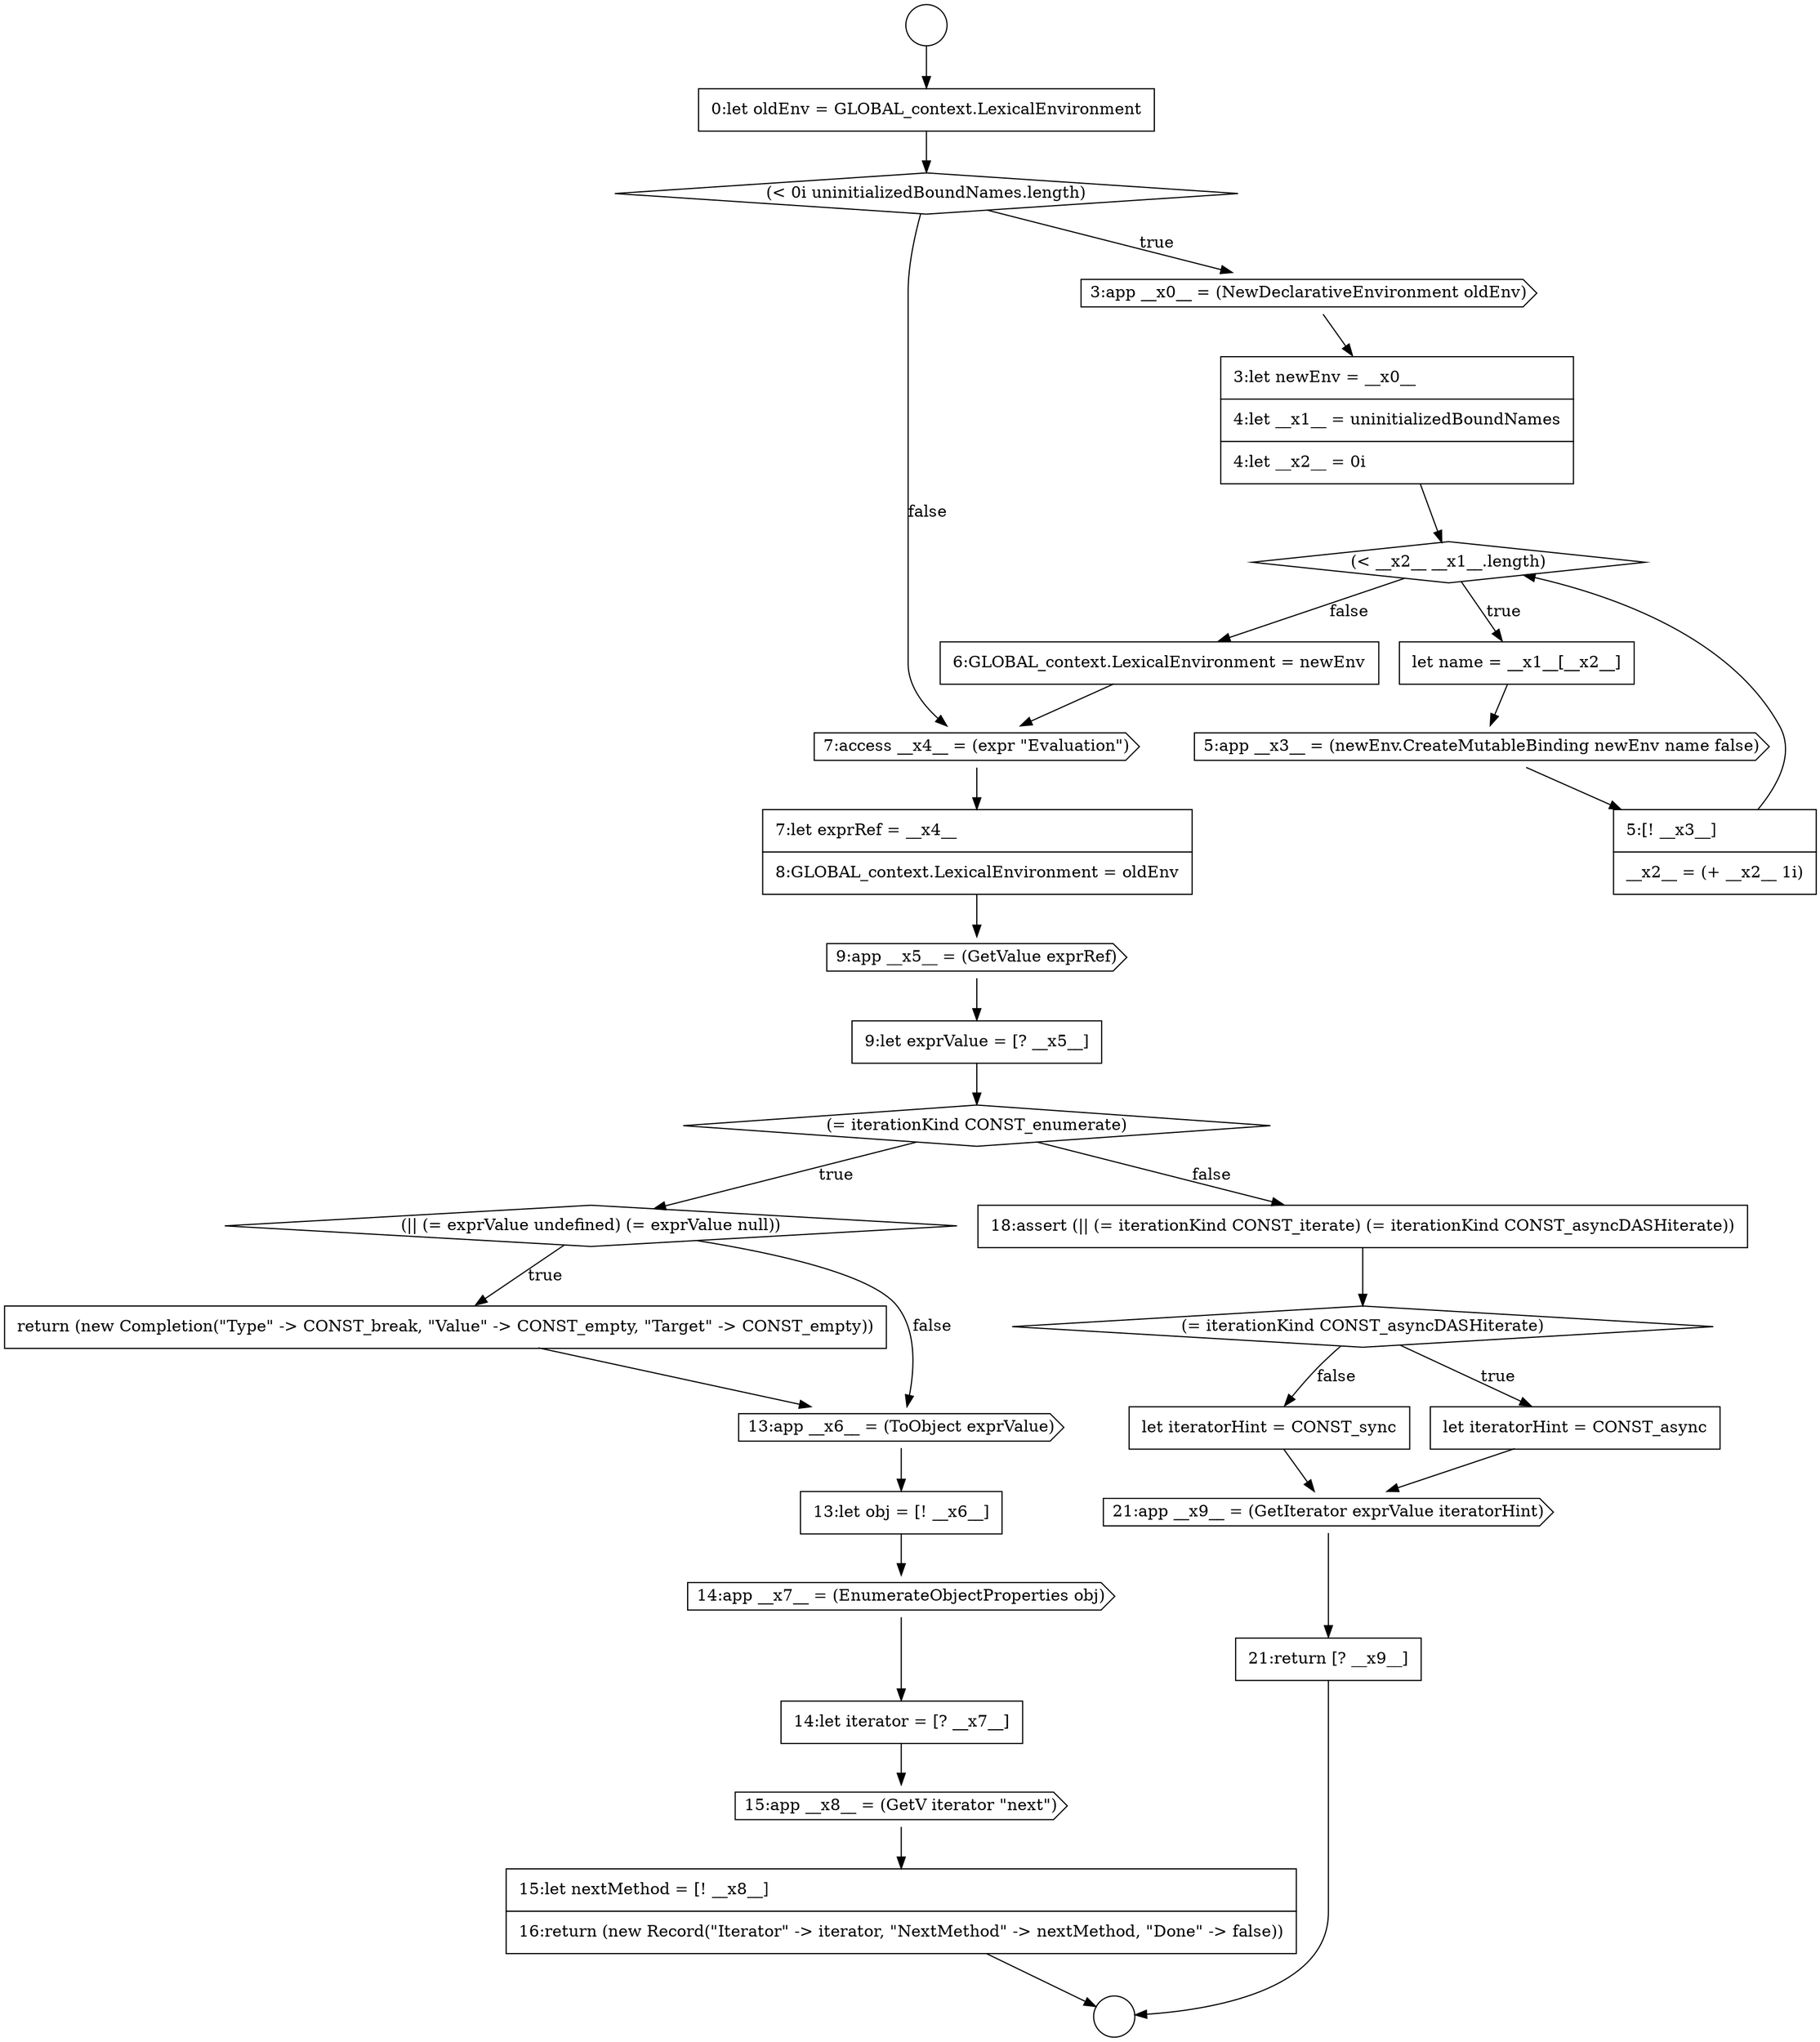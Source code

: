 digraph {
  node0 [shape=circle label=" " color="black" fillcolor="white" style=filled]
  node5 [shape=none, margin=0, label=<<font color="black">
    <table border="0" cellborder="1" cellspacing="0" cellpadding="10">
      <tr><td align="left">3:let newEnv = __x0__</td></tr>
      <tr><td align="left">4:let __x1__ = uninitializedBoundNames</td></tr>
      <tr><td align="left">4:let __x2__ = 0i</td></tr>
    </table>
  </font>> color="black" fillcolor="white" style=filled]
  node10 [shape=none, margin=0, label=<<font color="black">
    <table border="0" cellborder="1" cellspacing="0" cellpadding="10">
      <tr><td align="left">6:GLOBAL_context.LexicalEnvironment = newEnv</td></tr>
    </table>
  </font>> color="black" fillcolor="white" style=filled]
  node14 [shape=none, margin=0, label=<<font color="black">
    <table border="0" cellborder="1" cellspacing="0" cellpadding="10">
      <tr><td align="left">9:let exprValue = [? __x5__]</td></tr>
    </table>
  </font>> color="black" fillcolor="white" style=filled]
  node1 [shape=circle label=" " color="black" fillcolor="white" style=filled]
  node6 [shape=diamond, label=<<font color="black">(&lt; __x2__ __x1__.length)</font>> color="black" fillcolor="white" style=filled]
  node9 [shape=none, margin=0, label=<<font color="black">
    <table border="0" cellborder="1" cellspacing="0" cellpadding="10">
      <tr><td align="left">5:[! __x3__]</td></tr>
      <tr><td align="left">__x2__ = (+ __x2__ 1i)</td></tr>
    </table>
  </font>> color="black" fillcolor="white" style=filled]
  node13 [shape=cds, label=<<font color="black">9:app __x5__ = (GetValue exprRef)</font>> color="black" fillcolor="white" style=filled]
  node2 [shape=none, margin=0, label=<<font color="black">
    <table border="0" cellborder="1" cellspacing="0" cellpadding="10">
      <tr><td align="left">0:let oldEnv = GLOBAL_context.LexicalEnvironment</td></tr>
    </table>
  </font>> color="black" fillcolor="white" style=filled]
  node17 [shape=none, margin=0, label=<<font color="black">
    <table border="0" cellborder="1" cellspacing="0" cellpadding="10">
      <tr><td align="left">return (new Completion(&quot;Type&quot; -&gt; CONST_break, &quot;Value&quot; -&gt; CONST_empty, &quot;Target&quot; -&gt; CONST_empty))</td></tr>
    </table>
  </font>> color="black" fillcolor="white" style=filled]
  node12 [shape=none, margin=0, label=<<font color="black">
    <table border="0" cellborder="1" cellspacing="0" cellpadding="10">
      <tr><td align="left">7:let exprRef = __x4__</td></tr>
      <tr><td align="left">8:GLOBAL_context.LexicalEnvironment = oldEnv</td></tr>
    </table>
  </font>> color="black" fillcolor="white" style=filled]
  node7 [shape=none, margin=0, label=<<font color="black">
    <table border="0" cellborder="1" cellspacing="0" cellpadding="10">
      <tr><td align="left">let name = __x1__[__x2__]</td></tr>
    </table>
  </font>> color="black" fillcolor="white" style=filled]
  node3 [shape=diamond, label=<<font color="black">(&lt; 0i uninitializedBoundNames.length)</font>> color="black" fillcolor="white" style=filled]
  node18 [shape=cds, label=<<font color="black">13:app __x6__ = (ToObject exprValue)</font>> color="black" fillcolor="white" style=filled]
  node16 [shape=diamond, label=<<font color="black">(|| (= exprValue undefined) (= exprValue null))</font>> color="black" fillcolor="white" style=filled]
  node11 [shape=cds, label=<<font color="black">7:access __x4__ = (expr &quot;Evaluation&quot;)</font>> color="black" fillcolor="white" style=filled]
  node8 [shape=cds, label=<<font color="black">5:app __x3__ = (newEnv.CreateMutableBinding newEnv name false)</font>> color="black" fillcolor="white" style=filled]
  node19 [shape=none, margin=0, label=<<font color="black">
    <table border="0" cellborder="1" cellspacing="0" cellpadding="10">
      <tr><td align="left">13:let obj = [! __x6__]</td></tr>
    </table>
  </font>> color="black" fillcolor="white" style=filled]
  node4 [shape=cds, label=<<font color="black">3:app __x0__ = (NewDeclarativeEnvironment oldEnv)</font>> color="black" fillcolor="white" style=filled]
  node15 [shape=diamond, label=<<font color="black">(= iterationKind CONST_enumerate)</font>> color="black" fillcolor="white" style=filled]
  node24 [shape=none, margin=0, label=<<font color="black">
    <table border="0" cellborder="1" cellspacing="0" cellpadding="10">
      <tr><td align="left">18:assert (|| (= iterationKind CONST_iterate) (= iterationKind CONST_asyncDASHiterate))</td></tr>
    </table>
  </font>> color="black" fillcolor="white" style=filled]
  node25 [shape=diamond, label=<<font color="black">(= iterationKind CONST_asyncDASHiterate)</font>> color="black" fillcolor="white" style=filled]
  node20 [shape=cds, label=<<font color="black">14:app __x7__ = (EnumerateObjectProperties obj)</font>> color="black" fillcolor="white" style=filled]
  node29 [shape=none, margin=0, label=<<font color="black">
    <table border="0" cellborder="1" cellspacing="0" cellpadding="10">
      <tr><td align="left">21:return [? __x9__]</td></tr>
    </table>
  </font>> color="black" fillcolor="white" style=filled]
  node28 [shape=cds, label=<<font color="black">21:app __x9__ = (GetIterator exprValue iteratorHint)</font>> color="black" fillcolor="white" style=filled]
  node21 [shape=none, margin=0, label=<<font color="black">
    <table border="0" cellborder="1" cellspacing="0" cellpadding="10">
      <tr><td align="left">14:let iterator = [? __x7__]</td></tr>
    </table>
  </font>> color="black" fillcolor="white" style=filled]
  node22 [shape=cds, label=<<font color="black">15:app __x8__ = (GetV iterator &quot;next&quot;)</font>> color="black" fillcolor="white" style=filled]
  node27 [shape=none, margin=0, label=<<font color="black">
    <table border="0" cellborder="1" cellspacing="0" cellpadding="10">
      <tr><td align="left">let iteratorHint = CONST_sync</td></tr>
    </table>
  </font>> color="black" fillcolor="white" style=filled]
  node26 [shape=none, margin=0, label=<<font color="black">
    <table border="0" cellborder="1" cellspacing="0" cellpadding="10">
      <tr><td align="left">let iteratorHint = CONST_async</td></tr>
    </table>
  </font>> color="black" fillcolor="white" style=filled]
  node23 [shape=none, margin=0, label=<<font color="black">
    <table border="0" cellborder="1" cellspacing="0" cellpadding="10">
      <tr><td align="left">15:let nextMethod = [! __x8__]</td></tr>
      <tr><td align="left">16:return (new Record(&quot;Iterator&quot; -&gt; iterator, &quot;NextMethod&quot; -&gt; nextMethod, &quot;Done&quot; -&gt; false))</td></tr>
    </table>
  </font>> color="black" fillcolor="white" style=filled]
  node5 -> node6 [ color="black"]
  node28 -> node29 [ color="black"]
  node26 -> node28 [ color="black"]
  node9 -> node6 [ color="black"]
  node2 -> node3 [ color="black"]
  node0 -> node2 [ color="black"]
  node22 -> node23 [ color="black"]
  node6 -> node7 [label=<<font color="black">true</font>> color="black"]
  node6 -> node10 [label=<<font color="black">false</font>> color="black"]
  node27 -> node28 [ color="black"]
  node14 -> node15 [ color="black"]
  node4 -> node5 [ color="black"]
  node29 -> node1 [ color="black"]
  node23 -> node1 [ color="black"]
  node17 -> node18 [ color="black"]
  node3 -> node4 [label=<<font color="black">true</font>> color="black"]
  node3 -> node11 [label=<<font color="black">false</font>> color="black"]
  node7 -> node8 [ color="black"]
  node18 -> node19 [ color="black"]
  node11 -> node12 [ color="black"]
  node25 -> node26 [label=<<font color="black">true</font>> color="black"]
  node25 -> node27 [label=<<font color="black">false</font>> color="black"]
  node19 -> node20 [ color="black"]
  node13 -> node14 [ color="black"]
  node15 -> node16 [label=<<font color="black">true</font>> color="black"]
  node15 -> node24 [label=<<font color="black">false</font>> color="black"]
  node12 -> node13 [ color="black"]
  node10 -> node11 [ color="black"]
  node16 -> node17 [label=<<font color="black">true</font>> color="black"]
  node16 -> node18 [label=<<font color="black">false</font>> color="black"]
  node8 -> node9 [ color="black"]
  node21 -> node22 [ color="black"]
  node20 -> node21 [ color="black"]
  node24 -> node25 [ color="black"]
}

